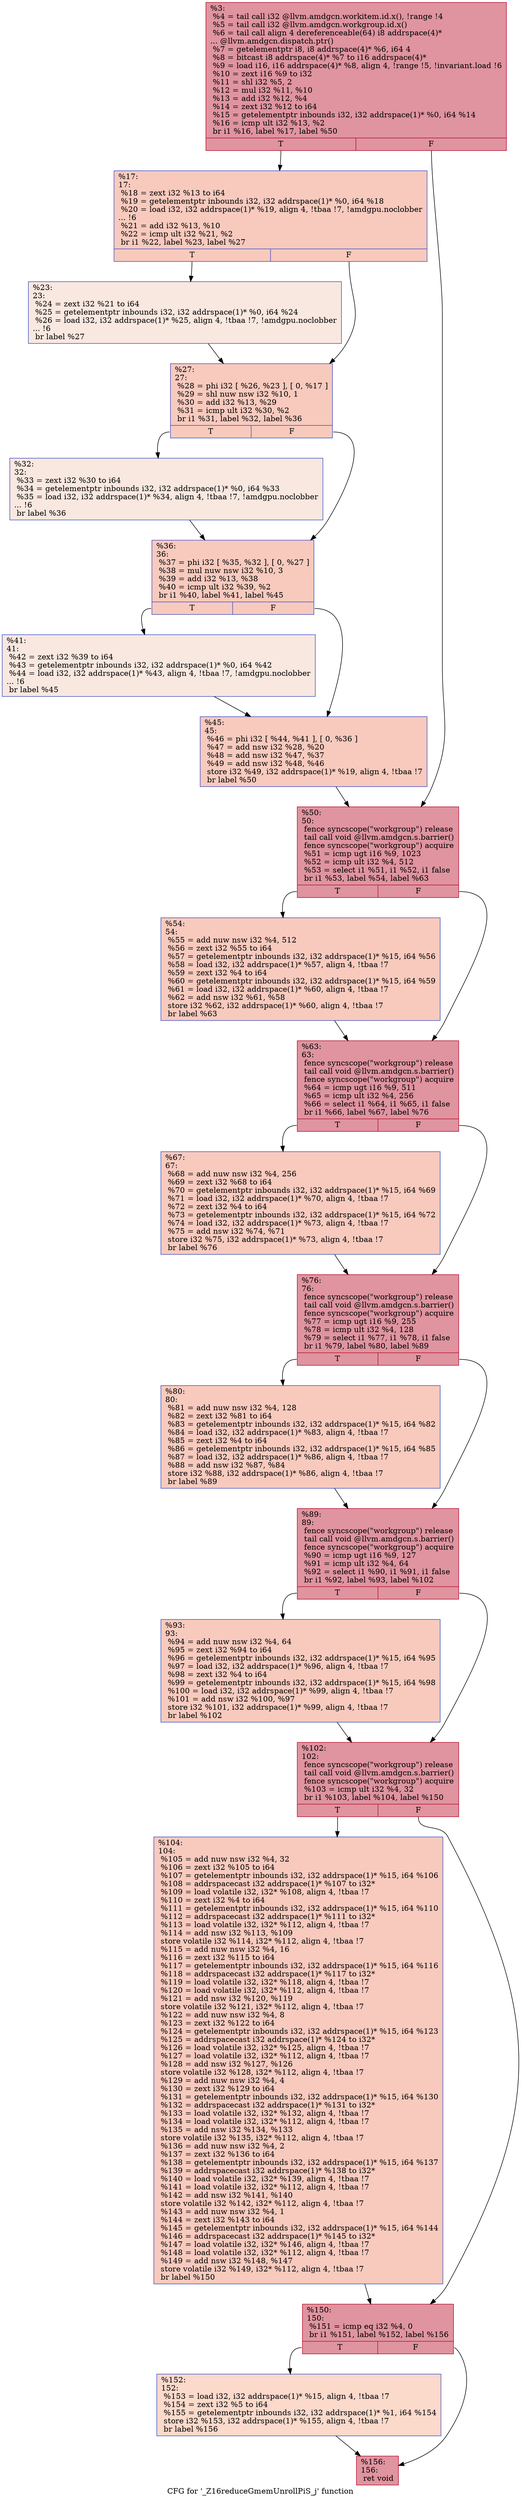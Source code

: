 digraph "CFG for '_Z16reduceGmemUnrollPiS_j' function" {
	label="CFG for '_Z16reduceGmemUnrollPiS_j' function";

	Node0x454aff0 [shape=record,color="#b70d28ff", style=filled, fillcolor="#b70d2870",label="{%3:\l  %4 = tail call i32 @llvm.amdgcn.workitem.id.x(), !range !4\l  %5 = tail call i32 @llvm.amdgcn.workgroup.id.x()\l  %6 = tail call align 4 dereferenceable(64) i8 addrspace(4)*\l... @llvm.amdgcn.dispatch.ptr()\l  %7 = getelementptr i8, i8 addrspace(4)* %6, i64 4\l  %8 = bitcast i8 addrspace(4)* %7 to i16 addrspace(4)*\l  %9 = load i16, i16 addrspace(4)* %8, align 4, !range !5, !invariant.load !6\l  %10 = zext i16 %9 to i32\l  %11 = shl i32 %5, 2\l  %12 = mul i32 %11, %10\l  %13 = add i32 %12, %4\l  %14 = zext i32 %12 to i64\l  %15 = getelementptr inbounds i32, i32 addrspace(1)* %0, i64 %14\l  %16 = icmp ult i32 %13, %2\l  br i1 %16, label %17, label %50\l|{<s0>T|<s1>F}}"];
	Node0x454aff0:s0 -> Node0x454bd50;
	Node0x454aff0:s1 -> Node0x454c910;
	Node0x454bd50 [shape=record,color="#3d50c3ff", style=filled, fillcolor="#ef886b70",label="{%17:\l17:                                               \l  %18 = zext i32 %13 to i64\l  %19 = getelementptr inbounds i32, i32 addrspace(1)* %0, i64 %18\l  %20 = load i32, i32 addrspace(1)* %19, align 4, !tbaa !7, !amdgpu.noclobber\l... !6\l  %21 = add i32 %13, %10\l  %22 = icmp ult i32 %21, %2\l  br i1 %22, label %23, label %27\l|{<s0>T|<s1>F}}"];
	Node0x454bd50:s0 -> Node0x454dd10;
	Node0x454bd50:s1 -> Node0x454dda0;
	Node0x454dd10 [shape=record,color="#3d50c3ff", style=filled, fillcolor="#f1ccb870",label="{%23:\l23:                                               \l  %24 = zext i32 %21 to i64\l  %25 = getelementptr inbounds i32, i32 addrspace(1)* %0, i64 %24\l  %26 = load i32, i32 addrspace(1)* %25, align 4, !tbaa !7, !amdgpu.noclobber\l... !6\l  br label %27\l}"];
	Node0x454dd10 -> Node0x454dda0;
	Node0x454dda0 [shape=record,color="#3d50c3ff", style=filled, fillcolor="#ef886b70",label="{%27:\l27:                                               \l  %28 = phi i32 [ %26, %23 ], [ 0, %17 ]\l  %29 = shl nuw nsw i32 %10, 1\l  %30 = add i32 %13, %29\l  %31 = icmp ult i32 %30, %2\l  br i1 %31, label %32, label %36\l|{<s0>T|<s1>F}}"];
	Node0x454dda0:s0 -> Node0x454e970;
	Node0x454dda0:s1 -> Node0x454e9c0;
	Node0x454e970 [shape=record,color="#3d50c3ff", style=filled, fillcolor="#f1ccb870",label="{%32:\l32:                                               \l  %33 = zext i32 %30 to i64\l  %34 = getelementptr inbounds i32, i32 addrspace(1)* %0, i64 %33\l  %35 = load i32, i32 addrspace(1)* %34, align 4, !tbaa !7, !amdgpu.noclobber\l... !6\l  br label %36\l}"];
	Node0x454e970 -> Node0x454e9c0;
	Node0x454e9c0 [shape=record,color="#3d50c3ff", style=filled, fillcolor="#ef886b70",label="{%36:\l36:                                               \l  %37 = phi i32 [ %35, %32 ], [ 0, %27 ]\l  %38 = mul nuw nsw i32 %10, 3\l  %39 = add i32 %13, %38\l  %40 = icmp ult i32 %39, %2\l  br i1 %40, label %41, label %45\l|{<s0>T|<s1>F}}"];
	Node0x454e9c0:s0 -> Node0x454f080;
	Node0x454e9c0:s1 -> Node0x454f0d0;
	Node0x454f080 [shape=record,color="#3d50c3ff", style=filled, fillcolor="#f1ccb870",label="{%41:\l41:                                               \l  %42 = zext i32 %39 to i64\l  %43 = getelementptr inbounds i32, i32 addrspace(1)* %0, i64 %42\l  %44 = load i32, i32 addrspace(1)* %43, align 4, !tbaa !7, !amdgpu.noclobber\l... !6\l  br label %45\l}"];
	Node0x454f080 -> Node0x454f0d0;
	Node0x454f0d0 [shape=record,color="#3d50c3ff", style=filled, fillcolor="#ef886b70",label="{%45:\l45:                                               \l  %46 = phi i32 [ %44, %41 ], [ 0, %36 ]\l  %47 = add nsw i32 %28, %20\l  %48 = add nsw i32 %47, %37\l  %49 = add nsw i32 %48, %46\l  store i32 %49, i32 addrspace(1)* %19, align 4, !tbaa !7\l  br label %50\l}"];
	Node0x454f0d0 -> Node0x454c910;
	Node0x454c910 [shape=record,color="#b70d28ff", style=filled, fillcolor="#b70d2870",label="{%50:\l50:                                               \l  fence syncscope(\"workgroup\") release\l  tail call void @llvm.amdgcn.s.barrier()\l  fence syncscope(\"workgroup\") acquire\l  %51 = icmp ugt i16 %9, 1023\l  %52 = icmp ult i32 %4, 512\l  %53 = select i1 %51, i1 %52, i1 false\l  br i1 %53, label %54, label %63\l|{<s0>T|<s1>F}}"];
	Node0x454c910:s0 -> Node0x454fc50;
	Node0x454c910:s1 -> Node0x454fca0;
	Node0x454fc50 [shape=record,color="#3d50c3ff", style=filled, fillcolor="#ef886b70",label="{%54:\l54:                                               \l  %55 = add nuw nsw i32 %4, 512\l  %56 = zext i32 %55 to i64\l  %57 = getelementptr inbounds i32, i32 addrspace(1)* %15, i64 %56\l  %58 = load i32, i32 addrspace(1)* %57, align 4, !tbaa !7\l  %59 = zext i32 %4 to i64\l  %60 = getelementptr inbounds i32, i32 addrspace(1)* %15, i64 %59\l  %61 = load i32, i32 addrspace(1)* %60, align 4, !tbaa !7\l  %62 = add nsw i32 %61, %58\l  store i32 %62, i32 addrspace(1)* %60, align 4, !tbaa !7\l  br label %63\l}"];
	Node0x454fc50 -> Node0x454fca0;
	Node0x454fca0 [shape=record,color="#b70d28ff", style=filled, fillcolor="#b70d2870",label="{%63:\l63:                                               \l  fence syncscope(\"workgroup\") release\l  tail call void @llvm.amdgcn.s.barrier()\l  fence syncscope(\"workgroup\") acquire\l  %64 = icmp ugt i16 %9, 511\l  %65 = icmp ult i32 %4, 256\l  %66 = select i1 %64, i1 %65, i1 false\l  br i1 %66, label %67, label %76\l|{<s0>T|<s1>F}}"];
	Node0x454fca0:s0 -> Node0x454ec40;
	Node0x454fca0:s1 -> Node0x454ec90;
	Node0x454ec40 [shape=record,color="#3d50c3ff", style=filled, fillcolor="#ef886b70",label="{%67:\l67:                                               \l  %68 = add nuw nsw i32 %4, 256\l  %69 = zext i32 %68 to i64\l  %70 = getelementptr inbounds i32, i32 addrspace(1)* %15, i64 %69\l  %71 = load i32, i32 addrspace(1)* %70, align 4, !tbaa !7\l  %72 = zext i32 %4 to i64\l  %73 = getelementptr inbounds i32, i32 addrspace(1)* %15, i64 %72\l  %74 = load i32, i32 addrspace(1)* %73, align 4, !tbaa !7\l  %75 = add nsw i32 %74, %71\l  store i32 %75, i32 addrspace(1)* %73, align 4, !tbaa !7\l  br label %76\l}"];
	Node0x454ec40 -> Node0x454ec90;
	Node0x454ec90 [shape=record,color="#b70d28ff", style=filled, fillcolor="#b70d2870",label="{%76:\l76:                                               \l  fence syncscope(\"workgroup\") release\l  tail call void @llvm.amdgcn.s.barrier()\l  fence syncscope(\"workgroup\") acquire\l  %77 = icmp ugt i16 %9, 255\l  %78 = icmp ult i32 %4, 128\l  %79 = select i1 %77, i1 %78, i1 false\l  br i1 %79, label %80, label %89\l|{<s0>T|<s1>F}}"];
	Node0x454ec90:s0 -> Node0x45512c0;
	Node0x454ec90:s1 -> Node0x4551310;
	Node0x45512c0 [shape=record,color="#3d50c3ff", style=filled, fillcolor="#ef886b70",label="{%80:\l80:                                               \l  %81 = add nuw nsw i32 %4, 128\l  %82 = zext i32 %81 to i64\l  %83 = getelementptr inbounds i32, i32 addrspace(1)* %15, i64 %82\l  %84 = load i32, i32 addrspace(1)* %83, align 4, !tbaa !7\l  %85 = zext i32 %4 to i64\l  %86 = getelementptr inbounds i32, i32 addrspace(1)* %15, i64 %85\l  %87 = load i32, i32 addrspace(1)* %86, align 4, !tbaa !7\l  %88 = add nsw i32 %87, %84\l  store i32 %88, i32 addrspace(1)* %86, align 4, !tbaa !7\l  br label %89\l}"];
	Node0x45512c0 -> Node0x4551310;
	Node0x4551310 [shape=record,color="#b70d28ff", style=filled, fillcolor="#b70d2870",label="{%89:\l89:                                               \l  fence syncscope(\"workgroup\") release\l  tail call void @llvm.amdgcn.s.barrier()\l  fence syncscope(\"workgroup\") acquire\l  %90 = icmp ugt i16 %9, 127\l  %91 = icmp ult i32 %4, 64\l  %92 = select i1 %90, i1 %91, i1 false\l  br i1 %92, label %93, label %102\l|{<s0>T|<s1>F}}"];
	Node0x4551310:s0 -> Node0x4551cd0;
	Node0x4551310:s1 -> Node0x4551d20;
	Node0x4551cd0 [shape=record,color="#3d50c3ff", style=filled, fillcolor="#ef886b70",label="{%93:\l93:                                               \l  %94 = add nuw nsw i32 %4, 64\l  %95 = zext i32 %94 to i64\l  %96 = getelementptr inbounds i32, i32 addrspace(1)* %15, i64 %95\l  %97 = load i32, i32 addrspace(1)* %96, align 4, !tbaa !7\l  %98 = zext i32 %4 to i64\l  %99 = getelementptr inbounds i32, i32 addrspace(1)* %15, i64 %98\l  %100 = load i32, i32 addrspace(1)* %99, align 4, !tbaa !7\l  %101 = add nsw i32 %100, %97\l  store i32 %101, i32 addrspace(1)* %99, align 4, !tbaa !7\l  br label %102\l}"];
	Node0x4551cd0 -> Node0x4551d20;
	Node0x4551d20 [shape=record,color="#b70d28ff", style=filled, fillcolor="#b70d2870",label="{%102:\l102:                                              \l  fence syncscope(\"workgroup\") release\l  tail call void @llvm.amdgcn.s.barrier()\l  fence syncscope(\"workgroup\") acquire\l  %103 = icmp ult i32 %4, 32\l  br i1 %103, label %104, label %150\l|{<s0>T|<s1>F}}"];
	Node0x4551d20:s0 -> Node0x4552570;
	Node0x4551d20:s1 -> Node0x45525c0;
	Node0x4552570 [shape=record,color="#3d50c3ff", style=filled, fillcolor="#ef886b70",label="{%104:\l104:                                              \l  %105 = add nuw nsw i32 %4, 32\l  %106 = zext i32 %105 to i64\l  %107 = getelementptr inbounds i32, i32 addrspace(1)* %15, i64 %106\l  %108 = addrspacecast i32 addrspace(1)* %107 to i32*\l  %109 = load volatile i32, i32* %108, align 4, !tbaa !7\l  %110 = zext i32 %4 to i64\l  %111 = getelementptr inbounds i32, i32 addrspace(1)* %15, i64 %110\l  %112 = addrspacecast i32 addrspace(1)* %111 to i32*\l  %113 = load volatile i32, i32* %112, align 4, !tbaa !7\l  %114 = add nsw i32 %113, %109\l  store volatile i32 %114, i32* %112, align 4, !tbaa !7\l  %115 = add nuw nsw i32 %4, 16\l  %116 = zext i32 %115 to i64\l  %117 = getelementptr inbounds i32, i32 addrspace(1)* %15, i64 %116\l  %118 = addrspacecast i32 addrspace(1)* %117 to i32*\l  %119 = load volatile i32, i32* %118, align 4, !tbaa !7\l  %120 = load volatile i32, i32* %112, align 4, !tbaa !7\l  %121 = add nsw i32 %120, %119\l  store volatile i32 %121, i32* %112, align 4, !tbaa !7\l  %122 = add nuw nsw i32 %4, 8\l  %123 = zext i32 %122 to i64\l  %124 = getelementptr inbounds i32, i32 addrspace(1)* %15, i64 %123\l  %125 = addrspacecast i32 addrspace(1)* %124 to i32*\l  %126 = load volatile i32, i32* %125, align 4, !tbaa !7\l  %127 = load volatile i32, i32* %112, align 4, !tbaa !7\l  %128 = add nsw i32 %127, %126\l  store volatile i32 %128, i32* %112, align 4, !tbaa !7\l  %129 = add nuw nsw i32 %4, 4\l  %130 = zext i32 %129 to i64\l  %131 = getelementptr inbounds i32, i32 addrspace(1)* %15, i64 %130\l  %132 = addrspacecast i32 addrspace(1)* %131 to i32*\l  %133 = load volatile i32, i32* %132, align 4, !tbaa !7\l  %134 = load volatile i32, i32* %112, align 4, !tbaa !7\l  %135 = add nsw i32 %134, %133\l  store volatile i32 %135, i32* %112, align 4, !tbaa !7\l  %136 = add nuw nsw i32 %4, 2\l  %137 = zext i32 %136 to i64\l  %138 = getelementptr inbounds i32, i32 addrspace(1)* %15, i64 %137\l  %139 = addrspacecast i32 addrspace(1)* %138 to i32*\l  %140 = load volatile i32, i32* %139, align 4, !tbaa !7\l  %141 = load volatile i32, i32* %112, align 4, !tbaa !7\l  %142 = add nsw i32 %141, %140\l  store volatile i32 %142, i32* %112, align 4, !tbaa !7\l  %143 = add nuw nsw i32 %4, 1\l  %144 = zext i32 %143 to i64\l  %145 = getelementptr inbounds i32, i32 addrspace(1)* %15, i64 %144\l  %146 = addrspacecast i32 addrspace(1)* %145 to i32*\l  %147 = load volatile i32, i32* %146, align 4, !tbaa !7\l  %148 = load volatile i32, i32* %112, align 4, !tbaa !7\l  %149 = add nsw i32 %148, %147\l  store volatile i32 %149, i32* %112, align 4, !tbaa !7\l  br label %150\l}"];
	Node0x4552570 -> Node0x45525c0;
	Node0x45525c0 [shape=record,color="#b70d28ff", style=filled, fillcolor="#b70d2870",label="{%150:\l150:                                              \l  %151 = icmp eq i32 %4, 0\l  br i1 %151, label %152, label %156\l|{<s0>T|<s1>F}}"];
	Node0x45525c0:s0 -> Node0x4554630;
	Node0x45525c0:s1 -> Node0x4554680;
	Node0x4554630 [shape=record,color="#3d50c3ff", style=filled, fillcolor="#f7a88970",label="{%152:\l152:                                              \l  %153 = load i32, i32 addrspace(1)* %15, align 4, !tbaa !7\l  %154 = zext i32 %5 to i64\l  %155 = getelementptr inbounds i32, i32 addrspace(1)* %1, i64 %154\l  store i32 %153, i32 addrspace(1)* %155, align 4, !tbaa !7\l  br label %156\l}"];
	Node0x4554630 -> Node0x4554680;
	Node0x4554680 [shape=record,color="#b70d28ff", style=filled, fillcolor="#b70d2870",label="{%156:\l156:                                              \l  ret void\l}"];
}
